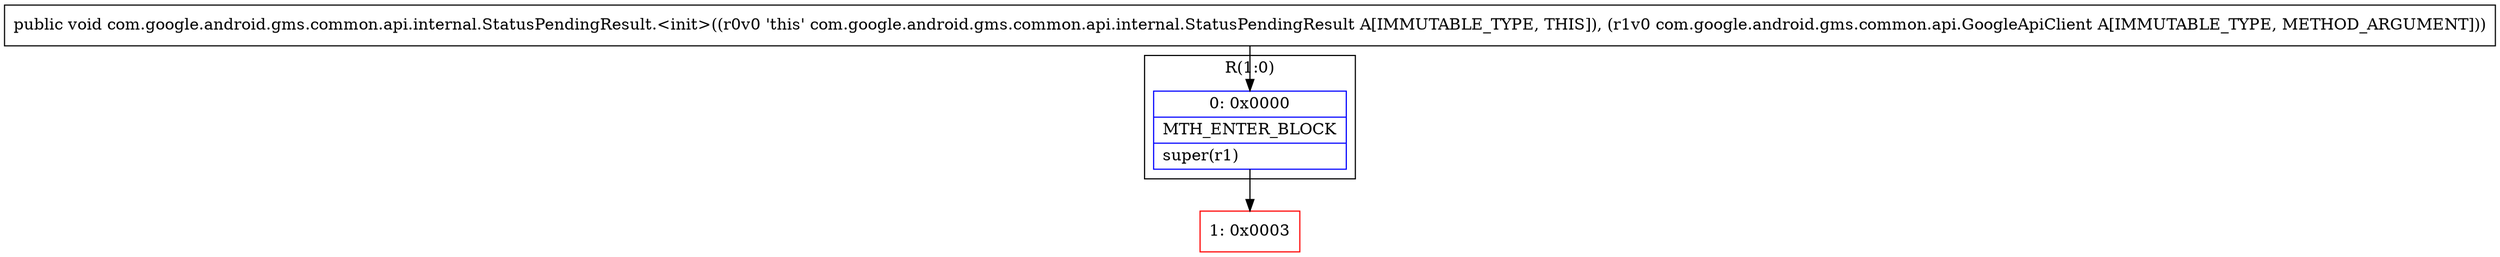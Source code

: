 digraph "CFG forcom.google.android.gms.common.api.internal.StatusPendingResult.\<init\>(Lcom\/google\/android\/gms\/common\/api\/GoogleApiClient;)V" {
subgraph cluster_Region_2051176838 {
label = "R(1:0)";
node [shape=record,color=blue];
Node_0 [shape=record,label="{0\:\ 0x0000|MTH_ENTER_BLOCK\l|super(r1)\l}"];
}
Node_1 [shape=record,color=red,label="{1\:\ 0x0003}"];
MethodNode[shape=record,label="{public void com.google.android.gms.common.api.internal.StatusPendingResult.\<init\>((r0v0 'this' com.google.android.gms.common.api.internal.StatusPendingResult A[IMMUTABLE_TYPE, THIS]), (r1v0 com.google.android.gms.common.api.GoogleApiClient A[IMMUTABLE_TYPE, METHOD_ARGUMENT])) }"];
MethodNode -> Node_0;
Node_0 -> Node_1;
}

